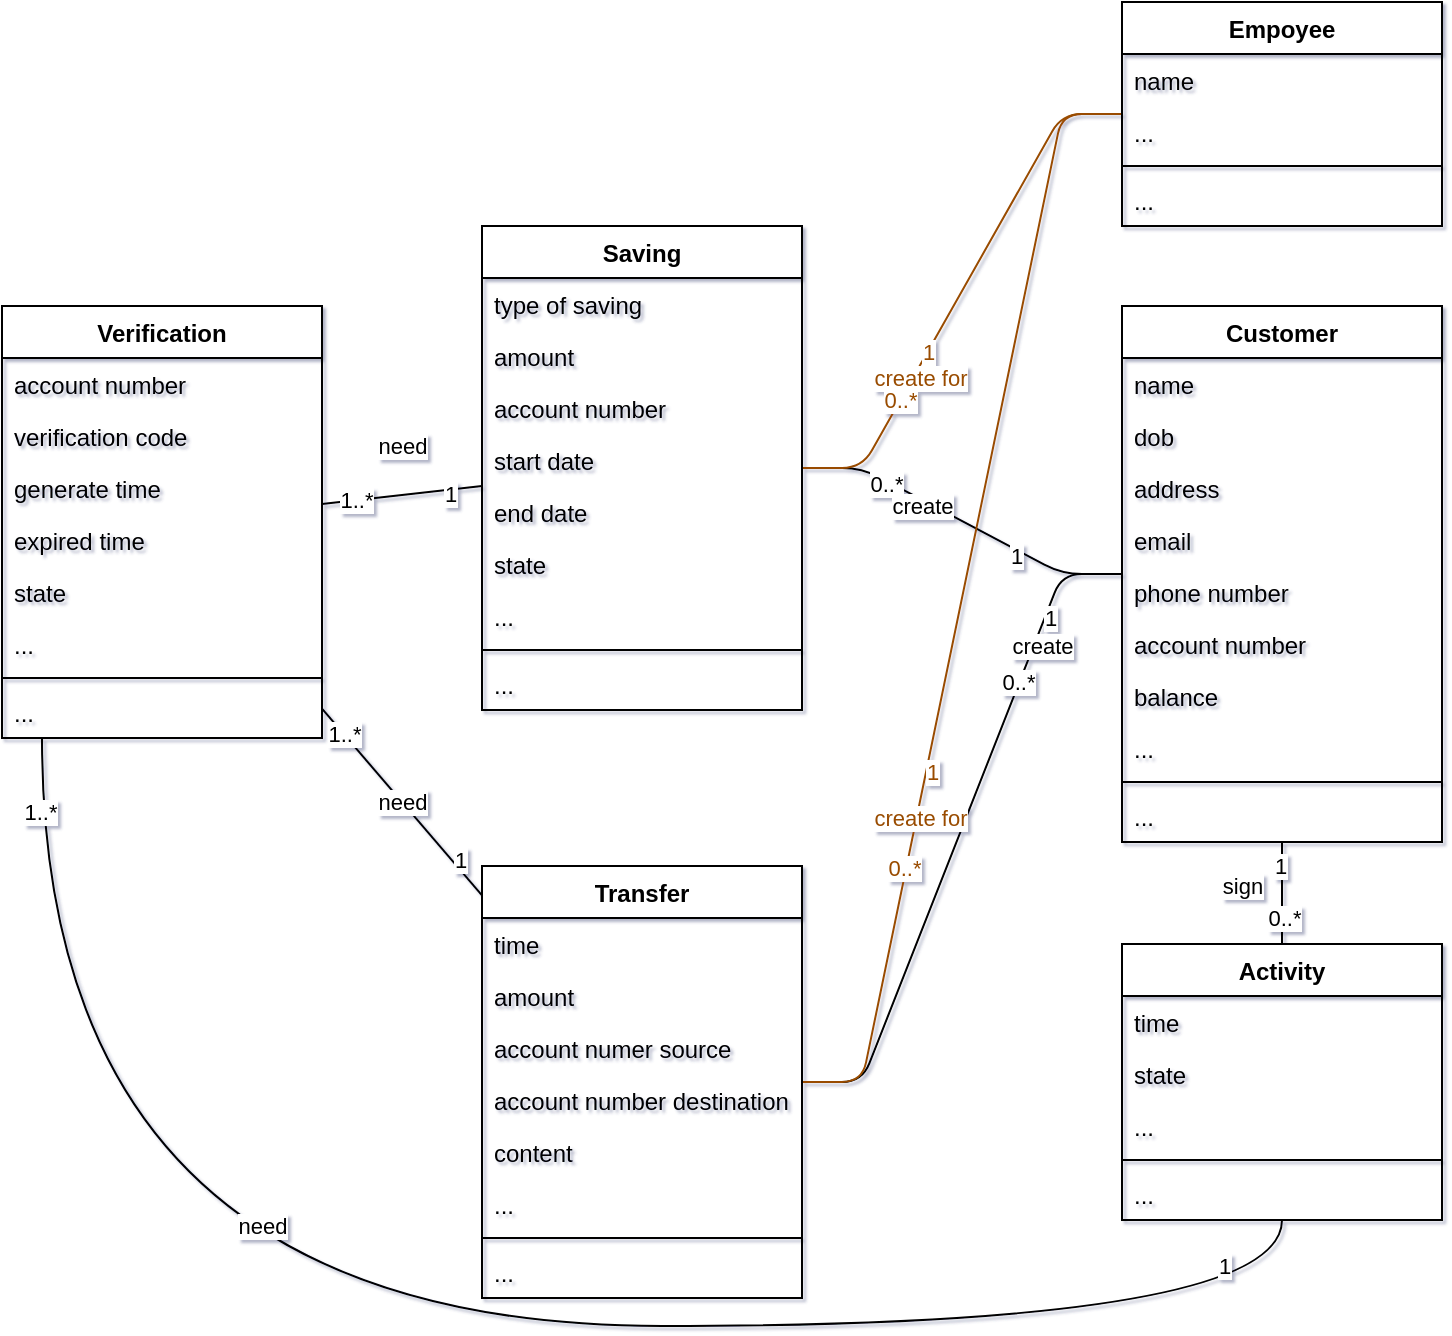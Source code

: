 <mxfile version="20.6.2" type="github">
  <diagram id="vhAenaxoLFhjNTLcBdCz" name="Page-1">
    <mxGraphModel dx="1196" dy="579" grid="1" gridSize="10" guides="1" tooltips="1" connect="1" arrows="1" fold="1" page="1" pageScale="1" pageWidth="1100" pageHeight="1100" background="#ffffff" math="0" shadow="1">
      <root>
        <mxCell id="0" />
        <mxCell id="1" parent="0" />
        <mxCell id="114" value="create" style="edgeStyle=entityRelationEdgeStyle;html=1;endArrow=none;endFill=0;" parent="1" source="3" target="12" edge="1">
          <mxGeometry x="-0.597" y="4" relative="1" as="geometry">
            <mxPoint as="offset" />
          </mxGeometry>
        </mxCell>
        <mxCell id="249" value="0..*" style="edgeLabel;html=1;align=center;verticalAlign=middle;resizable=0;points=[];" parent="114" vertex="1" connectable="0">
          <mxGeometry x="-0.475" relative="1" as="geometry">
            <mxPoint x="-1" as="offset" />
          </mxGeometry>
        </mxCell>
        <mxCell id="250" value="1" style="edgeLabel;html=1;align=center;verticalAlign=middle;resizable=0;points=[];" parent="114" vertex="1" connectable="0">
          <mxGeometry x="-0.682" y="2" relative="1" as="geometry">
            <mxPoint as="offset" />
          </mxGeometry>
        </mxCell>
        <mxCell id="172" value="sign" style="edgeStyle=none;html=1;endArrow=none;endFill=0;" parent="1" edge="1">
          <mxGeometry x="-0.137" y="-20" relative="1" as="geometry">
            <mxPoint x="720" y="668" as="sourcePoint" />
            <mxPoint x="720" y="719" as="targetPoint" />
            <mxPoint as="offset" />
          </mxGeometry>
        </mxCell>
        <mxCell id="232" value="1" style="edgeLabel;html=1;align=center;verticalAlign=middle;resizable=0;points=[];" parent="172" vertex="1" connectable="0">
          <mxGeometry x="-0.521" y="-1" relative="1" as="geometry">
            <mxPoint as="offset" />
          </mxGeometry>
        </mxCell>
        <mxCell id="233" value="0..*" style="edgeLabel;html=1;align=center;verticalAlign=middle;resizable=0;points=[];" parent="172" vertex="1" connectable="0">
          <mxGeometry x="0.498" y="1" relative="1" as="geometry">
            <mxPoint as="offset" />
          </mxGeometry>
        </mxCell>
        <mxCell id="191" value="create" style="edgeStyle=entityRelationEdgeStyle;html=1;endArrow=none;endFill=0;" parent="1" source="3" target="177" edge="1">
          <mxGeometry x="0.245" y="3" relative="1" as="geometry">
            <mxPoint as="offset" />
          </mxGeometry>
        </mxCell>
        <mxCell id="245" value="0..*" style="edgeLabel;html=1;align=center;verticalAlign=middle;resizable=0;points=[];" parent="191" vertex="1" connectable="0">
          <mxGeometry x="0.496" y="1" relative="1" as="geometry">
            <mxPoint as="offset" />
          </mxGeometry>
        </mxCell>
        <mxCell id="246" value="1" style="edgeLabel;html=1;align=center;verticalAlign=middle;resizable=0;points=[];" parent="191" vertex="1" connectable="0">
          <mxGeometry x="-0.367" y="3" relative="1" as="geometry">
            <mxPoint as="offset" />
          </mxGeometry>
        </mxCell>
        <mxCell id="3" value="Customer" style="swimlane;fontStyle=1;align=center;verticalAlign=top;childLayout=stackLayout;horizontal=1;startSize=26;horizontalStack=0;resizeParent=1;resizeParentMax=0;resizeLast=0;collapsible=1;marginBottom=0;strokeColor=default;" parent="1" vertex="1">
          <mxGeometry x="640" y="400" width="160" height="268" as="geometry" />
        </mxCell>
        <mxCell id="129" value="name" style="text;strokeColor=none;fillColor=none;align=left;verticalAlign=top;spacingLeft=4;spacingRight=4;overflow=hidden;rotatable=0;points=[[0,0.5],[1,0.5]];portConstraint=eastwest;" parent="3" vertex="1">
          <mxGeometry y="26" width="160" height="26" as="geometry" />
        </mxCell>
        <mxCell id="132" value="dob" style="text;strokeColor=none;fillColor=none;align=left;verticalAlign=top;spacingLeft=4;spacingRight=4;overflow=hidden;rotatable=0;points=[[0,0.5],[1,0.5]];portConstraint=eastwest;" parent="3" vertex="1">
          <mxGeometry y="52" width="160" height="26" as="geometry" />
        </mxCell>
        <mxCell id="133" value="address" style="text;strokeColor=none;fillColor=none;align=left;verticalAlign=top;spacingLeft=4;spacingRight=4;overflow=hidden;rotatable=0;points=[[0,0.5],[1,0.5]];portConstraint=eastwest;" parent="3" vertex="1">
          <mxGeometry y="78" width="160" height="26" as="geometry" />
        </mxCell>
        <mxCell id="6" value="email" style="text;strokeColor=none;fillColor=none;align=left;verticalAlign=top;spacingLeft=4;spacingRight=4;overflow=hidden;rotatable=0;points=[[0,0.5],[1,0.5]];portConstraint=eastwest;" parent="3" vertex="1">
          <mxGeometry y="104" width="160" height="26" as="geometry" />
        </mxCell>
        <mxCell id="5" value="phone number" style="text;strokeColor=none;fillColor=none;align=left;verticalAlign=top;spacingLeft=4;spacingRight=4;overflow=hidden;rotatable=0;points=[[0,0.5],[1,0.5]];portConstraint=eastwest;" parent="3" vertex="1">
          <mxGeometry y="130" width="160" height="26" as="geometry" />
        </mxCell>
        <mxCell id="8" value="account number" style="text;strokeColor=none;fillColor=none;align=left;verticalAlign=top;spacingLeft=4;spacingRight=4;overflow=hidden;rotatable=0;points=[[0,0.5],[1,0.5]];portConstraint=eastwest;" parent="3" vertex="1">
          <mxGeometry y="156" width="160" height="26" as="geometry" />
        </mxCell>
        <mxCell id="9" value="balance" style="text;strokeColor=none;fillColor=none;align=left;verticalAlign=top;spacingLeft=4;spacingRight=4;overflow=hidden;rotatable=0;points=[[0,0.5],[1,0.5]];portConstraint=eastwest;" parent="3" vertex="1">
          <mxGeometry y="182" width="160" height="26" as="geometry" />
        </mxCell>
        <mxCell id="10" value="..." style="text;strokeColor=none;fillColor=none;align=left;verticalAlign=top;spacingLeft=4;spacingRight=4;overflow=hidden;rotatable=0;points=[[0,0.5],[1,0.5]];portConstraint=eastwest;" parent="3" vertex="1">
          <mxGeometry y="208" width="160" height="26" as="geometry" />
        </mxCell>
        <mxCell id="11" value="" style="line;strokeWidth=1;fillColor=none;align=left;verticalAlign=middle;spacingTop=-1;spacingLeft=3;spacingRight=3;rotatable=0;labelPosition=right;points=[];portConstraint=eastwest;strokeColor=inherit;" parent="3" vertex="1">
          <mxGeometry y="234" width="160" height="8" as="geometry" />
        </mxCell>
        <mxCell id="96" value="..." style="text;strokeColor=none;fillColor=none;align=left;verticalAlign=top;spacingLeft=4;spacingRight=4;overflow=hidden;rotatable=0;points=[[0,0.5],[1,0.5]];portConstraint=eastwest;" parent="3" vertex="1">
          <mxGeometry y="242" width="160" height="26" as="geometry" />
        </mxCell>
        <mxCell id="120" value="need" style="edgeStyle=none;html=1;endArrow=none;endFill=0;" parent="1" source="12" target="29" edge="1">
          <mxGeometry relative="1" as="geometry" />
        </mxCell>
        <mxCell id="234" value="1..*" style="edgeLabel;html=1;align=center;verticalAlign=middle;resizable=0;points=[];" parent="120" vertex="1" connectable="0">
          <mxGeometry x="0.729" relative="1" as="geometry">
            <mxPoint as="offset" />
          </mxGeometry>
        </mxCell>
        <mxCell id="235" value="1" style="edgeLabel;html=1;align=center;verticalAlign=middle;resizable=0;points=[];" parent="120" vertex="1" connectable="0">
          <mxGeometry x="-0.664" y="-3" relative="1" as="geometry">
            <mxPoint as="offset" />
          </mxGeometry>
        </mxCell>
        <mxCell id="225" value="&lt;font color=&quot;#994c00&quot;&gt;create for&lt;/font&gt;" style="edgeStyle=entityRelationEdgeStyle;html=1;endArrow=none;endFill=0;fillColor=#fff2cc;strokeColor=#994C00;fontColor=#D79B00;" parent="1" source="12" target="44" edge="1">
          <mxGeometry x="-0.404" y="-2" relative="1" as="geometry">
            <mxPoint as="offset" />
          </mxGeometry>
        </mxCell>
        <mxCell id="247" value="0..*" style="edgeLabel;html=1;align=center;verticalAlign=middle;resizable=0;points=[];fontColor=#994C00;" parent="225" vertex="1" connectable="0">
          <mxGeometry x="-0.499" y="1" relative="1" as="geometry">
            <mxPoint as="offset" />
          </mxGeometry>
        </mxCell>
        <mxCell id="248" value="1" style="edgeLabel;html=1;align=center;verticalAlign=middle;resizable=0;points=[];fontColor=#994C00;" parent="225" vertex="1" connectable="0">
          <mxGeometry x="-0.318" y="-3" relative="1" as="geometry">
            <mxPoint as="offset" />
          </mxGeometry>
        </mxCell>
        <mxCell id="12" value="Transfer" style="swimlane;fontStyle=1;align=center;verticalAlign=top;childLayout=stackLayout;horizontal=1;startSize=26;horizontalStack=0;resizeParent=1;resizeParentMax=0;resizeLast=0;collapsible=1;marginBottom=0;strokeColor=default;" parent="1" vertex="1">
          <mxGeometry x="320" y="680" width="160" height="216" as="geometry" />
        </mxCell>
        <mxCell id="174" value="time" style="text;strokeColor=none;fillColor=none;align=left;verticalAlign=top;spacingLeft=4;spacingRight=4;overflow=hidden;rotatable=0;points=[[0,0.5],[1,0.5]];portConstraint=eastwest;" parent="12" vertex="1">
          <mxGeometry y="26" width="160" height="26" as="geometry" />
        </mxCell>
        <mxCell id="14" value="amount" style="text;strokeColor=none;fillColor=none;align=left;verticalAlign=top;spacingLeft=4;spacingRight=4;overflow=hidden;rotatable=0;points=[[0,0.5],[1,0.5]];portConstraint=eastwest;" parent="12" vertex="1">
          <mxGeometry y="52" width="160" height="26" as="geometry" />
        </mxCell>
        <mxCell id="15" value="account numer source" style="text;strokeColor=none;fillColor=none;align=left;verticalAlign=top;spacingLeft=4;spacingRight=4;overflow=hidden;rotatable=0;points=[[0,0.5],[1,0.5]];portConstraint=eastwest;" parent="12" vertex="1">
          <mxGeometry y="78" width="160" height="26" as="geometry" />
        </mxCell>
        <mxCell id="16" value="account number destination" style="text;strokeColor=none;fillColor=none;align=left;verticalAlign=top;spacingLeft=4;spacingRight=4;overflow=hidden;rotatable=0;points=[[0,0.5],[1,0.5]];portConstraint=eastwest;" parent="12" vertex="1">
          <mxGeometry y="104" width="160" height="26" as="geometry" />
        </mxCell>
        <mxCell id="17" value="content" style="text;strokeColor=none;fillColor=none;align=left;verticalAlign=top;spacingLeft=4;spacingRight=4;overflow=hidden;rotatable=0;points=[[0,0.5],[1,0.5]];portConstraint=eastwest;" parent="12" vertex="1">
          <mxGeometry y="130" width="160" height="26" as="geometry" />
        </mxCell>
        <mxCell id="18" value="..." style="text;strokeColor=none;fillColor=none;align=left;verticalAlign=top;spacingLeft=4;spacingRight=4;overflow=hidden;rotatable=0;points=[[0,0.5],[1,0.5]];portConstraint=eastwest;" parent="12" vertex="1">
          <mxGeometry y="156" width="160" height="26" as="geometry" />
        </mxCell>
        <mxCell id="19" value="" style="line;strokeWidth=1;fillColor=none;align=left;verticalAlign=middle;spacingTop=-1;spacingLeft=3;spacingRight=3;rotatable=0;labelPosition=right;points=[];portConstraint=eastwest;strokeColor=inherit;" parent="12" vertex="1">
          <mxGeometry y="182" width="160" height="8" as="geometry" />
        </mxCell>
        <mxCell id="92" value="..." style="text;strokeColor=none;fillColor=none;align=left;verticalAlign=top;spacingLeft=4;spacingRight=4;overflow=hidden;rotatable=0;points=[[0,0.5],[1,0.5]];portConstraint=eastwest;" parent="12" vertex="1">
          <mxGeometry y="190" width="160" height="26" as="geometry" />
        </mxCell>
        <mxCell id="29" value="Verification" style="swimlane;fontStyle=1;align=center;verticalAlign=top;childLayout=stackLayout;horizontal=1;startSize=26;horizontalStack=0;resizeParent=1;resizeParentMax=0;resizeLast=0;collapsible=1;marginBottom=0;strokeColor=default;" parent="1" vertex="1">
          <mxGeometry x="80" y="400" width="160" height="216" as="geometry" />
        </mxCell>
        <mxCell id="31" value="account number" style="text;strokeColor=none;fillColor=none;align=left;verticalAlign=top;spacingLeft=4;spacingRight=4;overflow=hidden;rotatable=0;points=[[0,0.5],[1,0.5]];portConstraint=eastwest;" parent="29" vertex="1">
          <mxGeometry y="26" width="160" height="26" as="geometry" />
        </mxCell>
        <mxCell id="32" value="verification code" style="text;strokeColor=none;fillColor=none;align=left;verticalAlign=top;spacingLeft=4;spacingRight=4;overflow=hidden;rotatable=0;points=[[0,0.5],[1,0.5]];portConstraint=eastwest;" parent="29" vertex="1">
          <mxGeometry y="52" width="160" height="26" as="geometry" />
        </mxCell>
        <mxCell id="33" value="generate time" style="text;strokeColor=none;fillColor=none;align=left;verticalAlign=top;spacingLeft=4;spacingRight=4;overflow=hidden;rotatable=0;points=[[0,0.5],[1,0.5]];portConstraint=eastwest;" parent="29" vertex="1">
          <mxGeometry y="78" width="160" height="26" as="geometry" />
        </mxCell>
        <mxCell id="34" value="expired time" style="text;strokeColor=none;fillColor=none;align=left;verticalAlign=top;spacingLeft=4;spacingRight=4;overflow=hidden;rotatable=0;points=[[0,0.5],[1,0.5]];portConstraint=eastwest;" parent="29" vertex="1">
          <mxGeometry y="104" width="160" height="26" as="geometry" />
        </mxCell>
        <mxCell id="192" value="state" style="text;strokeColor=none;fillColor=none;align=left;verticalAlign=top;spacingLeft=4;spacingRight=4;overflow=hidden;rotatable=0;points=[[0,0.5],[1,0.5]];portConstraint=eastwest;" parent="29" vertex="1">
          <mxGeometry y="130" width="160" height="26" as="geometry" />
        </mxCell>
        <mxCell id="35" value="..." style="text;strokeColor=none;fillColor=none;align=left;verticalAlign=top;spacingLeft=4;spacingRight=4;overflow=hidden;rotatable=0;points=[[0,0.5],[1,0.5]];portConstraint=eastwest;" parent="29" vertex="1">
          <mxGeometry y="156" width="160" height="26" as="geometry" />
        </mxCell>
        <mxCell id="36" value="" style="line;strokeWidth=1;fillColor=none;align=left;verticalAlign=middle;spacingTop=-1;spacingLeft=3;spacingRight=3;rotatable=0;labelPosition=right;points=[];portConstraint=eastwest;strokeColor=inherit;" parent="29" vertex="1">
          <mxGeometry y="182" width="160" height="8" as="geometry" />
        </mxCell>
        <mxCell id="95" value="..." style="text;strokeColor=none;fillColor=none;align=left;verticalAlign=top;spacingLeft=4;spacingRight=4;overflow=hidden;rotatable=0;points=[[0,0.5],[1,0.5]];portConstraint=eastwest;" parent="29" vertex="1">
          <mxGeometry y="190" width="160" height="26" as="geometry" />
        </mxCell>
        <mxCell id="222" value="&lt;font color=&quot;#994c00&quot;&gt;create for&lt;/font&gt;" style="edgeStyle=entityRelationEdgeStyle;html=1;endArrow=none;endFill=0;fillColor=#fff2cc;strokeColor=#994C00;fontColor=#D79B00;" parent="1" source="44" target="177" edge="1">
          <mxGeometry x="0.362" y="3" relative="1" as="geometry">
            <mxPoint as="offset" />
          </mxGeometry>
        </mxCell>
        <mxCell id="243" value="1" style="edgeLabel;html=1;align=center;verticalAlign=middle;resizable=0;points=[];fontColor=#994C00;" parent="222" vertex="1" connectable="0">
          <mxGeometry x="0.265" relative="1" as="geometry">
            <mxPoint as="offset" />
          </mxGeometry>
        </mxCell>
        <mxCell id="244" value="0..*" style="edgeLabel;html=1;align=center;verticalAlign=middle;resizable=0;points=[];fontColor=#994C00;" parent="222" vertex="1" connectable="0">
          <mxGeometry x="0.705" relative="1" as="geometry">
            <mxPoint x="14" y="-27" as="offset" />
          </mxGeometry>
        </mxCell>
        <mxCell id="44" value="Empoyee" style="swimlane;fontStyle=1;align=center;verticalAlign=top;childLayout=stackLayout;horizontal=1;startSize=26;horizontalStack=0;resizeParent=1;resizeParentMax=0;resizeLast=0;collapsible=1;marginBottom=0;strokeColor=default;" parent="1" vertex="1">
          <mxGeometry x="640" y="248" width="160" height="112" as="geometry" />
        </mxCell>
        <mxCell id="135" value="name" style="text;strokeColor=none;fillColor=none;align=left;verticalAlign=top;spacingLeft=4;spacingRight=4;overflow=hidden;rotatable=0;points=[[0,0.5],[1,0.5]];portConstraint=eastwest;" parent="44" vertex="1">
          <mxGeometry y="26" width="160" height="26" as="geometry" />
        </mxCell>
        <mxCell id="49" value="..." style="text;strokeColor=none;fillColor=none;align=left;verticalAlign=top;spacingLeft=4;spacingRight=4;overflow=hidden;rotatable=0;points=[[0,0.5],[1,0.5]];portConstraint=eastwest;" parent="44" vertex="1">
          <mxGeometry y="52" width="160" height="26" as="geometry" />
        </mxCell>
        <mxCell id="50" value="" style="line;strokeWidth=1;fillColor=none;align=left;verticalAlign=middle;spacingTop=-1;spacingLeft=3;spacingRight=3;rotatable=0;labelPosition=right;points=[];portConstraint=eastwest;strokeColor=inherit;" parent="44" vertex="1">
          <mxGeometry y="78" width="160" height="8" as="geometry" />
        </mxCell>
        <mxCell id="93" value="..." style="text;strokeColor=none;fillColor=none;align=left;verticalAlign=top;spacingLeft=4;spacingRight=4;overflow=hidden;rotatable=0;points=[[0,0.5],[1,0.5]];portConstraint=eastwest;" parent="44" vertex="1">
          <mxGeometry y="86" width="160" height="26" as="geometry" />
        </mxCell>
        <mxCell id="173" value="need" style="html=1;endArrow=none;endFill=0;edgeStyle=orthogonalEdgeStyle;curved=1;" parent="1" source="158" target="29" edge="1">
          <mxGeometry x="0.164" y="-50" relative="1" as="geometry">
            <Array as="points">
              <mxPoint x="720" y="910" />
              <mxPoint x="100" y="910" />
            </Array>
            <mxPoint as="offset" />
          </mxGeometry>
        </mxCell>
        <mxCell id="255" value="1..*" style="edgeLabel;html=1;align=center;verticalAlign=middle;resizable=0;points=[];fontColor=#000000;" parent="173" vertex="1" connectable="0">
          <mxGeometry x="0.923" y="1" relative="1" as="geometry">
            <mxPoint as="offset" />
          </mxGeometry>
        </mxCell>
        <mxCell id="256" value="1" style="edgeLabel;html=1;align=center;verticalAlign=middle;resizable=0;points=[];fontColor=#000000;" parent="173" vertex="1" connectable="0">
          <mxGeometry x="-0.873" y="1" relative="1" as="geometry">
            <mxPoint x="-21" y="-31" as="offset" />
          </mxGeometry>
        </mxCell>
        <mxCell id="158" value="Activity" style="swimlane;fontStyle=1;align=center;verticalAlign=top;childLayout=stackLayout;horizontal=1;startSize=26;horizontalStack=0;resizeParent=1;resizeParentMax=0;resizeLast=0;collapsible=1;marginBottom=0;strokeColor=default;" parent="1" vertex="1">
          <mxGeometry x="640" y="719" width="160" height="138" as="geometry" />
        </mxCell>
        <mxCell id="164" value="time" style="text;strokeColor=none;fillColor=none;align=left;verticalAlign=top;spacingLeft=4;spacingRight=4;overflow=hidden;rotatable=0;points=[[0,0.5],[1,0.5]];portConstraint=eastwest;" parent="158" vertex="1">
          <mxGeometry y="26" width="160" height="26" as="geometry" />
        </mxCell>
        <mxCell id="165" value="state" style="text;strokeColor=none;fillColor=none;align=left;verticalAlign=top;spacingLeft=4;spacingRight=4;overflow=hidden;rotatable=0;points=[[0,0.5],[1,0.5]];portConstraint=eastwest;" parent="158" vertex="1">
          <mxGeometry y="52" width="160" height="26" as="geometry" />
        </mxCell>
        <mxCell id="169" value="..." style="text;strokeColor=none;fillColor=none;align=left;verticalAlign=top;spacingLeft=4;spacingRight=4;overflow=hidden;rotatable=0;points=[[0,0.5],[1,0.5]];portConstraint=eastwest;" parent="158" vertex="1">
          <mxGeometry y="78" width="160" height="26" as="geometry" />
        </mxCell>
        <mxCell id="170" value="" style="line;strokeWidth=1;fillColor=none;align=left;verticalAlign=middle;spacingTop=-1;spacingLeft=3;spacingRight=3;rotatable=0;labelPosition=right;points=[];portConstraint=eastwest;strokeColor=inherit;" parent="158" vertex="1">
          <mxGeometry y="104" width="160" height="8" as="geometry" />
        </mxCell>
        <mxCell id="171" value="..." style="text;strokeColor=none;fillColor=none;align=left;verticalAlign=top;spacingLeft=4;spacingRight=4;overflow=hidden;rotatable=0;points=[[0,0.5],[1,0.5]];portConstraint=eastwest;" parent="158" vertex="1">
          <mxGeometry y="112" width="160" height="26" as="geometry" />
        </mxCell>
        <mxCell id="195" value="need" style="edgeStyle=none;html=1;endArrow=none;endFill=0;" parent="1" source="177" target="29" edge="1">
          <mxGeometry x="-0.068" y="-24" relative="1" as="geometry">
            <mxPoint as="offset" />
          </mxGeometry>
        </mxCell>
        <mxCell id="236" value="1..*" style="edgeLabel;html=1;align=center;verticalAlign=middle;resizable=0;points=[];" parent="195" vertex="1" connectable="0">
          <mxGeometry x="0.585" relative="1" as="geometry">
            <mxPoint as="offset" />
          </mxGeometry>
        </mxCell>
        <mxCell id="237" value="1" style="edgeLabel;html=1;align=center;verticalAlign=middle;resizable=0;points=[];" parent="195" vertex="1" connectable="0">
          <mxGeometry x="-0.584" y="2" relative="1" as="geometry">
            <mxPoint as="offset" />
          </mxGeometry>
        </mxCell>
        <mxCell id="177" value="Saving" style="swimlane;fontStyle=1;align=center;verticalAlign=top;childLayout=stackLayout;horizontal=1;startSize=26;horizontalStack=0;resizeParent=1;resizeParentMax=0;resizeLast=0;collapsible=1;marginBottom=0;strokeColor=default;" parent="1" vertex="1">
          <mxGeometry x="320" y="360" width="160" height="242" as="geometry" />
        </mxCell>
        <mxCell id="182" value="type of saving" style="text;strokeColor=none;fillColor=none;align=left;verticalAlign=top;spacingLeft=4;spacingRight=4;overflow=hidden;rotatable=0;points=[[0,0.5],[1,0.5]];portConstraint=eastwest;" parent="177" vertex="1">
          <mxGeometry y="26" width="160" height="26" as="geometry" />
        </mxCell>
        <mxCell id="181" value="amount" style="text;strokeColor=none;fillColor=none;align=left;verticalAlign=top;spacingLeft=4;spacingRight=4;overflow=hidden;rotatable=0;points=[[0,0.5],[1,0.5]];portConstraint=eastwest;" parent="177" vertex="1">
          <mxGeometry y="52" width="160" height="26" as="geometry" />
        </mxCell>
        <mxCell id="183" value="account number" style="text;strokeColor=none;fillColor=none;align=left;verticalAlign=top;spacingLeft=4;spacingRight=4;overflow=hidden;rotatable=0;points=[[0,0.5],[1,0.5]];portConstraint=eastwest;" parent="177" vertex="1">
          <mxGeometry y="78" width="160" height="26" as="geometry" />
        </mxCell>
        <mxCell id="184" value="start date" style="text;strokeColor=none;fillColor=none;align=left;verticalAlign=top;spacingLeft=4;spacingRight=4;overflow=hidden;rotatable=0;points=[[0,0.5],[1,0.5]];portConstraint=eastwest;" parent="177" vertex="1">
          <mxGeometry y="104" width="160" height="26" as="geometry" />
        </mxCell>
        <mxCell id="185" value="end date" style="text;strokeColor=none;fillColor=none;align=left;verticalAlign=top;spacingLeft=4;spacingRight=4;overflow=hidden;rotatable=0;points=[[0,0.5],[1,0.5]];portConstraint=eastwest;" parent="177" vertex="1">
          <mxGeometry y="130" width="160" height="26" as="geometry" />
        </mxCell>
        <mxCell id="187" value="state" style="text;strokeColor=none;fillColor=none;align=left;verticalAlign=top;spacingLeft=4;spacingRight=4;overflow=hidden;rotatable=0;points=[[0,0.5],[1,0.5]];portConstraint=eastwest;" parent="177" vertex="1">
          <mxGeometry y="156" width="160" height="26" as="geometry" />
        </mxCell>
        <mxCell id="188" value="..." style="text;strokeColor=none;fillColor=none;align=left;verticalAlign=top;spacingLeft=4;spacingRight=4;overflow=hidden;rotatable=0;points=[[0,0.5],[1,0.5]];portConstraint=eastwest;" parent="177" vertex="1">
          <mxGeometry y="182" width="160" height="26" as="geometry" />
        </mxCell>
        <mxCell id="189" value="" style="line;strokeWidth=1;fillColor=none;align=left;verticalAlign=middle;spacingTop=-1;spacingLeft=3;spacingRight=3;rotatable=0;labelPosition=right;points=[];portConstraint=eastwest;strokeColor=inherit;" parent="177" vertex="1">
          <mxGeometry y="208" width="160" height="8" as="geometry" />
        </mxCell>
        <mxCell id="190" value="..." style="text;strokeColor=none;fillColor=none;align=left;verticalAlign=top;spacingLeft=4;spacingRight=4;overflow=hidden;rotatable=0;points=[[0,0.5],[1,0.5]];portConstraint=eastwest;" parent="177" vertex="1">
          <mxGeometry y="216" width="160" height="26" as="geometry" />
        </mxCell>
      </root>
    </mxGraphModel>
  </diagram>
</mxfile>
